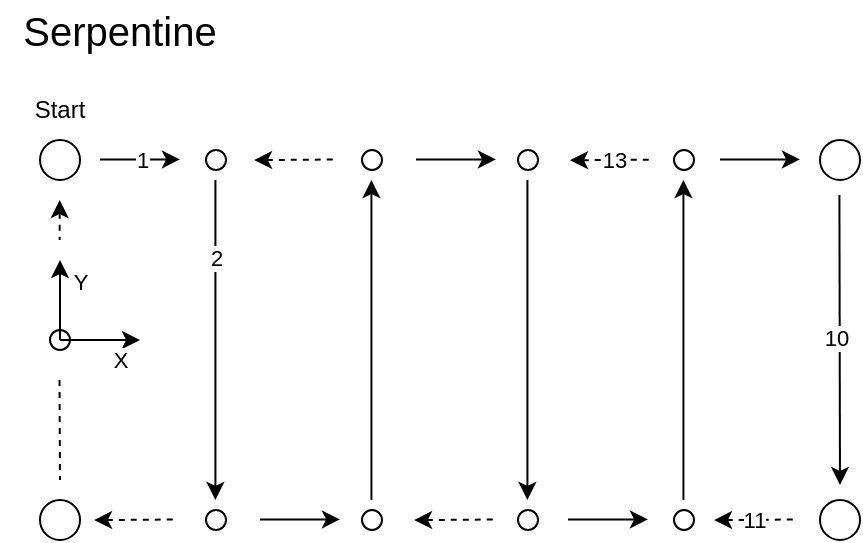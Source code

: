 <mxfile version="21.5.2" type="device">
  <diagram id="C5RBs43oDa-KdzZeNtuy" name="Page-1">
    <mxGraphModel dx="1728" dy="922" grid="1" gridSize="10" guides="1" tooltips="1" connect="1" arrows="1" fold="1" page="1" pageScale="1" pageWidth="583" pageHeight="413" math="0" shadow="0">
      <root>
        <mxCell id="WIyWlLk6GJQsqaUBKTNV-0" />
        <mxCell id="WIyWlLk6GJQsqaUBKTNV-1" parent="WIyWlLk6GJQsqaUBKTNV-0" />
        <mxCell id="p3O5rdR1s3KHmmkNWaoz-0" value="" style="ellipse;whiteSpace=wrap;html=1;aspect=fixed;" vertex="1" parent="WIyWlLk6GJQsqaUBKTNV-1">
          <mxGeometry x="95" y="225" width="10" height="10" as="geometry" />
        </mxCell>
        <mxCell id="p3O5rdR1s3KHmmkNWaoz-1" value="" style="ellipse;whiteSpace=wrap;html=1;aspect=fixed;" vertex="1" parent="WIyWlLk6GJQsqaUBKTNV-1">
          <mxGeometry x="90" y="310" width="20" height="20" as="geometry" />
        </mxCell>
        <mxCell id="p3O5rdR1s3KHmmkNWaoz-2" value="" style="ellipse;whiteSpace=wrap;html=1;aspect=fixed;" vertex="1" parent="WIyWlLk6GJQsqaUBKTNV-1">
          <mxGeometry x="480" y="310" width="20" height="20" as="geometry" />
        </mxCell>
        <mxCell id="p3O5rdR1s3KHmmkNWaoz-3" value="" style="ellipse;whiteSpace=wrap;html=1;aspect=fixed;" vertex="1" parent="WIyWlLk6GJQsqaUBKTNV-1">
          <mxGeometry x="251" y="315" width="10" height="10" as="geometry" />
        </mxCell>
        <mxCell id="p3O5rdR1s3KHmmkNWaoz-4" value="" style="ellipse;whiteSpace=wrap;html=1;aspect=fixed;" vertex="1" parent="WIyWlLk6GJQsqaUBKTNV-1">
          <mxGeometry x="329" y="315" width="10" height="10" as="geometry" />
        </mxCell>
        <mxCell id="p3O5rdR1s3KHmmkNWaoz-5" value="" style="ellipse;whiteSpace=wrap;html=1;aspect=fixed;" vertex="1" parent="WIyWlLk6GJQsqaUBKTNV-1">
          <mxGeometry x="407" y="315" width="10" height="10" as="geometry" />
        </mxCell>
        <mxCell id="p3O5rdR1s3KHmmkNWaoz-6" value="" style="endArrow=classic;html=1;rounded=0;" edge="1" parent="WIyWlLk6GJQsqaUBKTNV-1">
          <mxGeometry width="50" height="50" relative="1" as="geometry">
            <mxPoint x="177.71" y="150" as="sourcePoint" />
            <mxPoint x="177.71" y="310" as="targetPoint" />
          </mxGeometry>
        </mxCell>
        <mxCell id="p3O5rdR1s3KHmmkNWaoz-7" value="2" style="edgeLabel;html=1;align=center;verticalAlign=middle;resizable=0;points=[];" vertex="1" connectable="0" parent="p3O5rdR1s3KHmmkNWaoz-6">
          <mxGeometry x="-0.517" relative="1" as="geometry">
            <mxPoint as="offset" />
          </mxGeometry>
        </mxCell>
        <mxCell id="p3O5rdR1s3KHmmkNWaoz-8" value="" style="endArrow=classic;html=1;rounded=0;" edge="1" parent="WIyWlLk6GJQsqaUBKTNV-1">
          <mxGeometry width="50" height="50" relative="1" as="geometry">
            <mxPoint x="255.71" y="310" as="sourcePoint" />
            <mxPoint x="255.71" y="150" as="targetPoint" />
          </mxGeometry>
        </mxCell>
        <mxCell id="p3O5rdR1s3KHmmkNWaoz-9" value="" style="ellipse;whiteSpace=wrap;html=1;aspect=fixed;" vertex="1" parent="WIyWlLk6GJQsqaUBKTNV-1">
          <mxGeometry x="90" y="130" width="20" height="20" as="geometry" />
        </mxCell>
        <mxCell id="p3O5rdR1s3KHmmkNWaoz-10" value="" style="ellipse;whiteSpace=wrap;html=1;aspect=fixed;" vertex="1" parent="WIyWlLk6GJQsqaUBKTNV-1">
          <mxGeometry x="480" y="130" width="20" height="20" as="geometry" />
        </mxCell>
        <mxCell id="p3O5rdR1s3KHmmkNWaoz-11" value="" style="ellipse;whiteSpace=wrap;html=1;aspect=fixed;" vertex="1" parent="WIyWlLk6GJQsqaUBKTNV-1">
          <mxGeometry x="173" y="135" width="10" height="10" as="geometry" />
        </mxCell>
        <mxCell id="p3O5rdR1s3KHmmkNWaoz-12" value="" style="ellipse;whiteSpace=wrap;html=1;aspect=fixed;" vertex="1" parent="WIyWlLk6GJQsqaUBKTNV-1">
          <mxGeometry x="251" y="135" width="10" height="10" as="geometry" />
        </mxCell>
        <mxCell id="p3O5rdR1s3KHmmkNWaoz-13" value="" style="ellipse;whiteSpace=wrap;html=1;aspect=fixed;" vertex="1" parent="WIyWlLk6GJQsqaUBKTNV-1">
          <mxGeometry x="329" y="135" width="10" height="10" as="geometry" />
        </mxCell>
        <mxCell id="p3O5rdR1s3KHmmkNWaoz-14" value="" style="ellipse;whiteSpace=wrap;html=1;aspect=fixed;" vertex="1" parent="WIyWlLk6GJQsqaUBKTNV-1">
          <mxGeometry x="407" y="135" width="10" height="10" as="geometry" />
        </mxCell>
        <mxCell id="p3O5rdR1s3KHmmkNWaoz-15" value="" style="endArrow=none;html=1;rounded=0;endFill=0;startArrow=classic;startFill=1;" edge="1" parent="WIyWlLk6GJQsqaUBKTNV-1">
          <mxGeometry width="50" height="50" relative="1" as="geometry">
            <mxPoint x="160" y="139.71" as="sourcePoint" />
            <mxPoint x="120" y="139.71" as="targetPoint" />
          </mxGeometry>
        </mxCell>
        <mxCell id="p3O5rdR1s3KHmmkNWaoz-16" value="1" style="edgeLabel;html=1;align=center;verticalAlign=middle;resizable=0;points=[];" vertex="1" connectable="0" parent="p3O5rdR1s3KHmmkNWaoz-15">
          <mxGeometry x="0.572" y="-1" relative="1" as="geometry">
            <mxPoint x="12" y="1" as="offset" />
          </mxGeometry>
        </mxCell>
        <mxCell id="p3O5rdR1s3KHmmkNWaoz-17" value="Start" style="text;html=1;strokeColor=none;fillColor=none;align=center;verticalAlign=middle;whiteSpace=wrap;rounded=0;" vertex="1" parent="WIyWlLk6GJQsqaUBKTNV-1">
          <mxGeometry x="70" y="100" width="60" height="30" as="geometry" />
        </mxCell>
        <mxCell id="p3O5rdR1s3KHmmkNWaoz-18" value="X" style="endArrow=classic;html=1;rounded=0;" edge="1" parent="WIyWlLk6GJQsqaUBKTNV-1">
          <mxGeometry x="0.5" y="-10" width="50" height="50" relative="1" as="geometry">
            <mxPoint x="100" y="230" as="sourcePoint" />
            <mxPoint x="140" y="230" as="targetPoint" />
            <mxPoint as="offset" />
          </mxGeometry>
        </mxCell>
        <mxCell id="p3O5rdR1s3KHmmkNWaoz-19" value="" style="endArrow=classic;html=1;rounded=0;" edge="1" parent="WIyWlLk6GJQsqaUBKTNV-1" target="p3O5rdR1s3KHmmkNWaoz-0">
          <mxGeometry width="50" height="50" relative="1" as="geometry">
            <mxPoint x="100" y="230" as="sourcePoint" />
            <mxPoint x="100" y="190" as="targetPoint" />
          </mxGeometry>
        </mxCell>
        <mxCell id="p3O5rdR1s3KHmmkNWaoz-20" value="" style="endArrow=classic;html=1;rounded=0;" edge="1" parent="WIyWlLk6GJQsqaUBKTNV-1">
          <mxGeometry width="50" height="50" relative="1" as="geometry">
            <mxPoint x="100" y="230" as="sourcePoint" />
            <mxPoint x="100" y="190" as="targetPoint" />
          </mxGeometry>
        </mxCell>
        <mxCell id="p3O5rdR1s3KHmmkNWaoz-21" value="Y" style="edgeLabel;html=1;align=center;verticalAlign=middle;resizable=0;points=[];" vertex="1" connectable="0" parent="p3O5rdR1s3KHmmkNWaoz-20">
          <mxGeometry x="0.443" relative="1" as="geometry">
            <mxPoint x="10" as="offset" />
          </mxGeometry>
        </mxCell>
        <mxCell id="p3O5rdR1s3KHmmkNWaoz-22" value="Serpentine" style="text;html=1;strokeColor=none;fillColor=none;align=center;verticalAlign=middle;whiteSpace=wrap;rounded=0;fontSize=20;" vertex="1" parent="WIyWlLk6GJQsqaUBKTNV-1">
          <mxGeometry x="70" y="60" width="120" height="30" as="geometry" />
        </mxCell>
        <mxCell id="p3O5rdR1s3KHmmkNWaoz-23" value="" style="ellipse;whiteSpace=wrap;html=1;aspect=fixed;" vertex="1" parent="WIyWlLk6GJQsqaUBKTNV-1">
          <mxGeometry x="173" y="315" width="10" height="10" as="geometry" />
        </mxCell>
        <mxCell id="p3O5rdR1s3KHmmkNWaoz-24" value="" style="endArrow=none;html=1;rounded=0;endFill=0;startArrow=classic;startFill=1;" edge="1" parent="WIyWlLk6GJQsqaUBKTNV-1">
          <mxGeometry width="50" height="50" relative="1" as="geometry">
            <mxPoint x="318" y="139.71" as="sourcePoint" />
            <mxPoint x="278" y="139.71" as="targetPoint" />
          </mxGeometry>
        </mxCell>
        <mxCell id="p3O5rdR1s3KHmmkNWaoz-25" value="" style="endArrow=none;html=1;rounded=0;endFill=0;startArrow=classic;startFill=1;" edge="1" parent="WIyWlLk6GJQsqaUBKTNV-1">
          <mxGeometry width="50" height="50" relative="1" as="geometry">
            <mxPoint x="470" y="139.71" as="sourcePoint" />
            <mxPoint x="430" y="139.71" as="targetPoint" />
          </mxGeometry>
        </mxCell>
        <mxCell id="p3O5rdR1s3KHmmkNWaoz-26" value="" style="endArrow=classic;html=1;rounded=0;" edge="1" parent="WIyWlLk6GJQsqaUBKTNV-1">
          <mxGeometry width="50" height="50" relative="1" as="geometry">
            <mxPoint x="333.71" y="150" as="sourcePoint" />
            <mxPoint x="333.71" y="310" as="targetPoint" />
          </mxGeometry>
        </mxCell>
        <mxCell id="p3O5rdR1s3KHmmkNWaoz-27" value="" style="endArrow=classic;html=1;rounded=0;" edge="1" parent="WIyWlLk6GJQsqaUBKTNV-1">
          <mxGeometry width="50" height="50" relative="1" as="geometry">
            <mxPoint x="411.71" y="310" as="sourcePoint" />
            <mxPoint x="411.71" y="150" as="targetPoint" />
          </mxGeometry>
        </mxCell>
        <mxCell id="p3O5rdR1s3KHmmkNWaoz-28" value="" style="endArrow=none;html=1;rounded=0;endFill=0;startArrow=classic;startFill=1;" edge="1" parent="WIyWlLk6GJQsqaUBKTNV-1">
          <mxGeometry width="50" height="50" relative="1" as="geometry">
            <mxPoint x="394" y="319.71" as="sourcePoint" />
            <mxPoint x="354" y="319.71" as="targetPoint" />
          </mxGeometry>
        </mxCell>
        <mxCell id="p3O5rdR1s3KHmmkNWaoz-29" value="" style="endArrow=none;html=1;rounded=0;endFill=0;startArrow=classic;startFill=1;" edge="1" parent="WIyWlLk6GJQsqaUBKTNV-1">
          <mxGeometry width="50" height="50" relative="1" as="geometry">
            <mxPoint x="240" y="319.71" as="sourcePoint" />
            <mxPoint x="200" y="319.71" as="targetPoint" />
          </mxGeometry>
        </mxCell>
        <mxCell id="p3O5rdR1s3KHmmkNWaoz-30" value="" style="endArrow=classic;html=1;rounded=0;" edge="1" parent="WIyWlLk6GJQsqaUBKTNV-1">
          <mxGeometry width="50" height="50" relative="1" as="geometry">
            <mxPoint x="489.71" y="157.5" as="sourcePoint" />
            <mxPoint x="490" y="302.5" as="targetPoint" />
          </mxGeometry>
        </mxCell>
        <mxCell id="p3O5rdR1s3KHmmkNWaoz-31" value="10" style="edgeLabel;html=1;align=center;verticalAlign=middle;resizable=0;points=[];" vertex="1" connectable="0" parent="p3O5rdR1s3KHmmkNWaoz-30">
          <mxGeometry x="-0.011" y="-2" relative="1" as="geometry">
            <mxPoint as="offset" />
          </mxGeometry>
        </mxCell>
        <mxCell id="p3O5rdR1s3KHmmkNWaoz-33" value="" style="endArrow=none;html=1;rounded=0;endFill=0;startArrow=classic;startFill=1;dashed=1;" edge="1" parent="WIyWlLk6GJQsqaUBKTNV-1">
          <mxGeometry width="50" height="50" relative="1" as="geometry">
            <mxPoint x="427" y="320.05" as="sourcePoint" />
            <mxPoint x="467" y="319.76" as="targetPoint" />
          </mxGeometry>
        </mxCell>
        <mxCell id="p3O5rdR1s3KHmmkNWaoz-34" value="11" style="edgeLabel;html=1;align=center;verticalAlign=middle;resizable=0;points=[];" vertex="1" connectable="0" parent="p3O5rdR1s3KHmmkNWaoz-33">
          <mxGeometry x="-0.02" y="-2" relative="1" as="geometry">
            <mxPoint y="-2" as="offset" />
          </mxGeometry>
        </mxCell>
        <mxCell id="p3O5rdR1s3KHmmkNWaoz-35" value="" style="endArrow=none;html=1;rounded=0;endFill=0;startArrow=classic;startFill=1;dashed=1;" edge="1" parent="WIyWlLk6GJQsqaUBKTNV-1">
          <mxGeometry width="50" height="50" relative="1" as="geometry">
            <mxPoint x="355" y="140.14" as="sourcePoint" />
            <mxPoint x="395" y="139.85" as="targetPoint" />
          </mxGeometry>
        </mxCell>
        <mxCell id="p3O5rdR1s3KHmmkNWaoz-36" value="13" style="edgeLabel;html=1;align=center;verticalAlign=middle;resizable=0;points=[];" vertex="1" connectable="0" parent="p3O5rdR1s3KHmmkNWaoz-35">
          <mxGeometry x="-0.02" y="-2" relative="1" as="geometry">
            <mxPoint x="2" y="-2" as="offset" />
          </mxGeometry>
        </mxCell>
        <mxCell id="p3O5rdR1s3KHmmkNWaoz-37" value="" style="endArrow=none;html=1;rounded=0;endFill=0;startArrow=classic;startFill=1;dashed=1;" edge="1" parent="WIyWlLk6GJQsqaUBKTNV-1">
          <mxGeometry width="50" height="50" relative="1" as="geometry">
            <mxPoint x="277" y="320.05" as="sourcePoint" />
            <mxPoint x="317" y="319.76" as="targetPoint" />
          </mxGeometry>
        </mxCell>
        <mxCell id="p3O5rdR1s3KHmmkNWaoz-40" value="" style="endArrow=none;html=1;rounded=0;endFill=0;startArrow=classic;startFill=1;dashed=1;" edge="1" parent="WIyWlLk6GJQsqaUBKTNV-1">
          <mxGeometry width="50" height="50" relative="1" as="geometry">
            <mxPoint x="197" y="140.05" as="sourcePoint" />
            <mxPoint x="237" y="139.76" as="targetPoint" />
          </mxGeometry>
        </mxCell>
        <mxCell id="p3O5rdR1s3KHmmkNWaoz-41" value="" style="endArrow=none;html=1;rounded=0;endFill=0;startArrow=classic;startFill=1;dashed=1;" edge="1" parent="WIyWlLk6GJQsqaUBKTNV-1">
          <mxGeometry width="50" height="50" relative="1" as="geometry">
            <mxPoint x="117" y="320.05" as="sourcePoint" />
            <mxPoint x="157" y="319.76" as="targetPoint" />
          </mxGeometry>
        </mxCell>
        <mxCell id="p3O5rdR1s3KHmmkNWaoz-42" value="" style="endArrow=none;html=1;rounded=0;endFill=0;startArrow=classic;startFill=1;dashed=1;" edge="1" parent="WIyWlLk6GJQsqaUBKTNV-1">
          <mxGeometry width="50" height="50" relative="1" as="geometry">
            <mxPoint x="99.83" y="160" as="sourcePoint" />
            <mxPoint x="99.83" y="180" as="targetPoint" />
          </mxGeometry>
        </mxCell>
        <mxCell id="p3O5rdR1s3KHmmkNWaoz-43" value="" style="endArrow=none;html=1;rounded=0;endFill=0;startArrow=none;startFill=0;dashed=1;" edge="1" parent="WIyWlLk6GJQsqaUBKTNV-1">
          <mxGeometry width="50" height="50" relative="1" as="geometry">
            <mxPoint x="99.76" y="250" as="sourcePoint" />
            <mxPoint x="100" y="300" as="targetPoint" />
          </mxGeometry>
        </mxCell>
      </root>
    </mxGraphModel>
  </diagram>
</mxfile>
